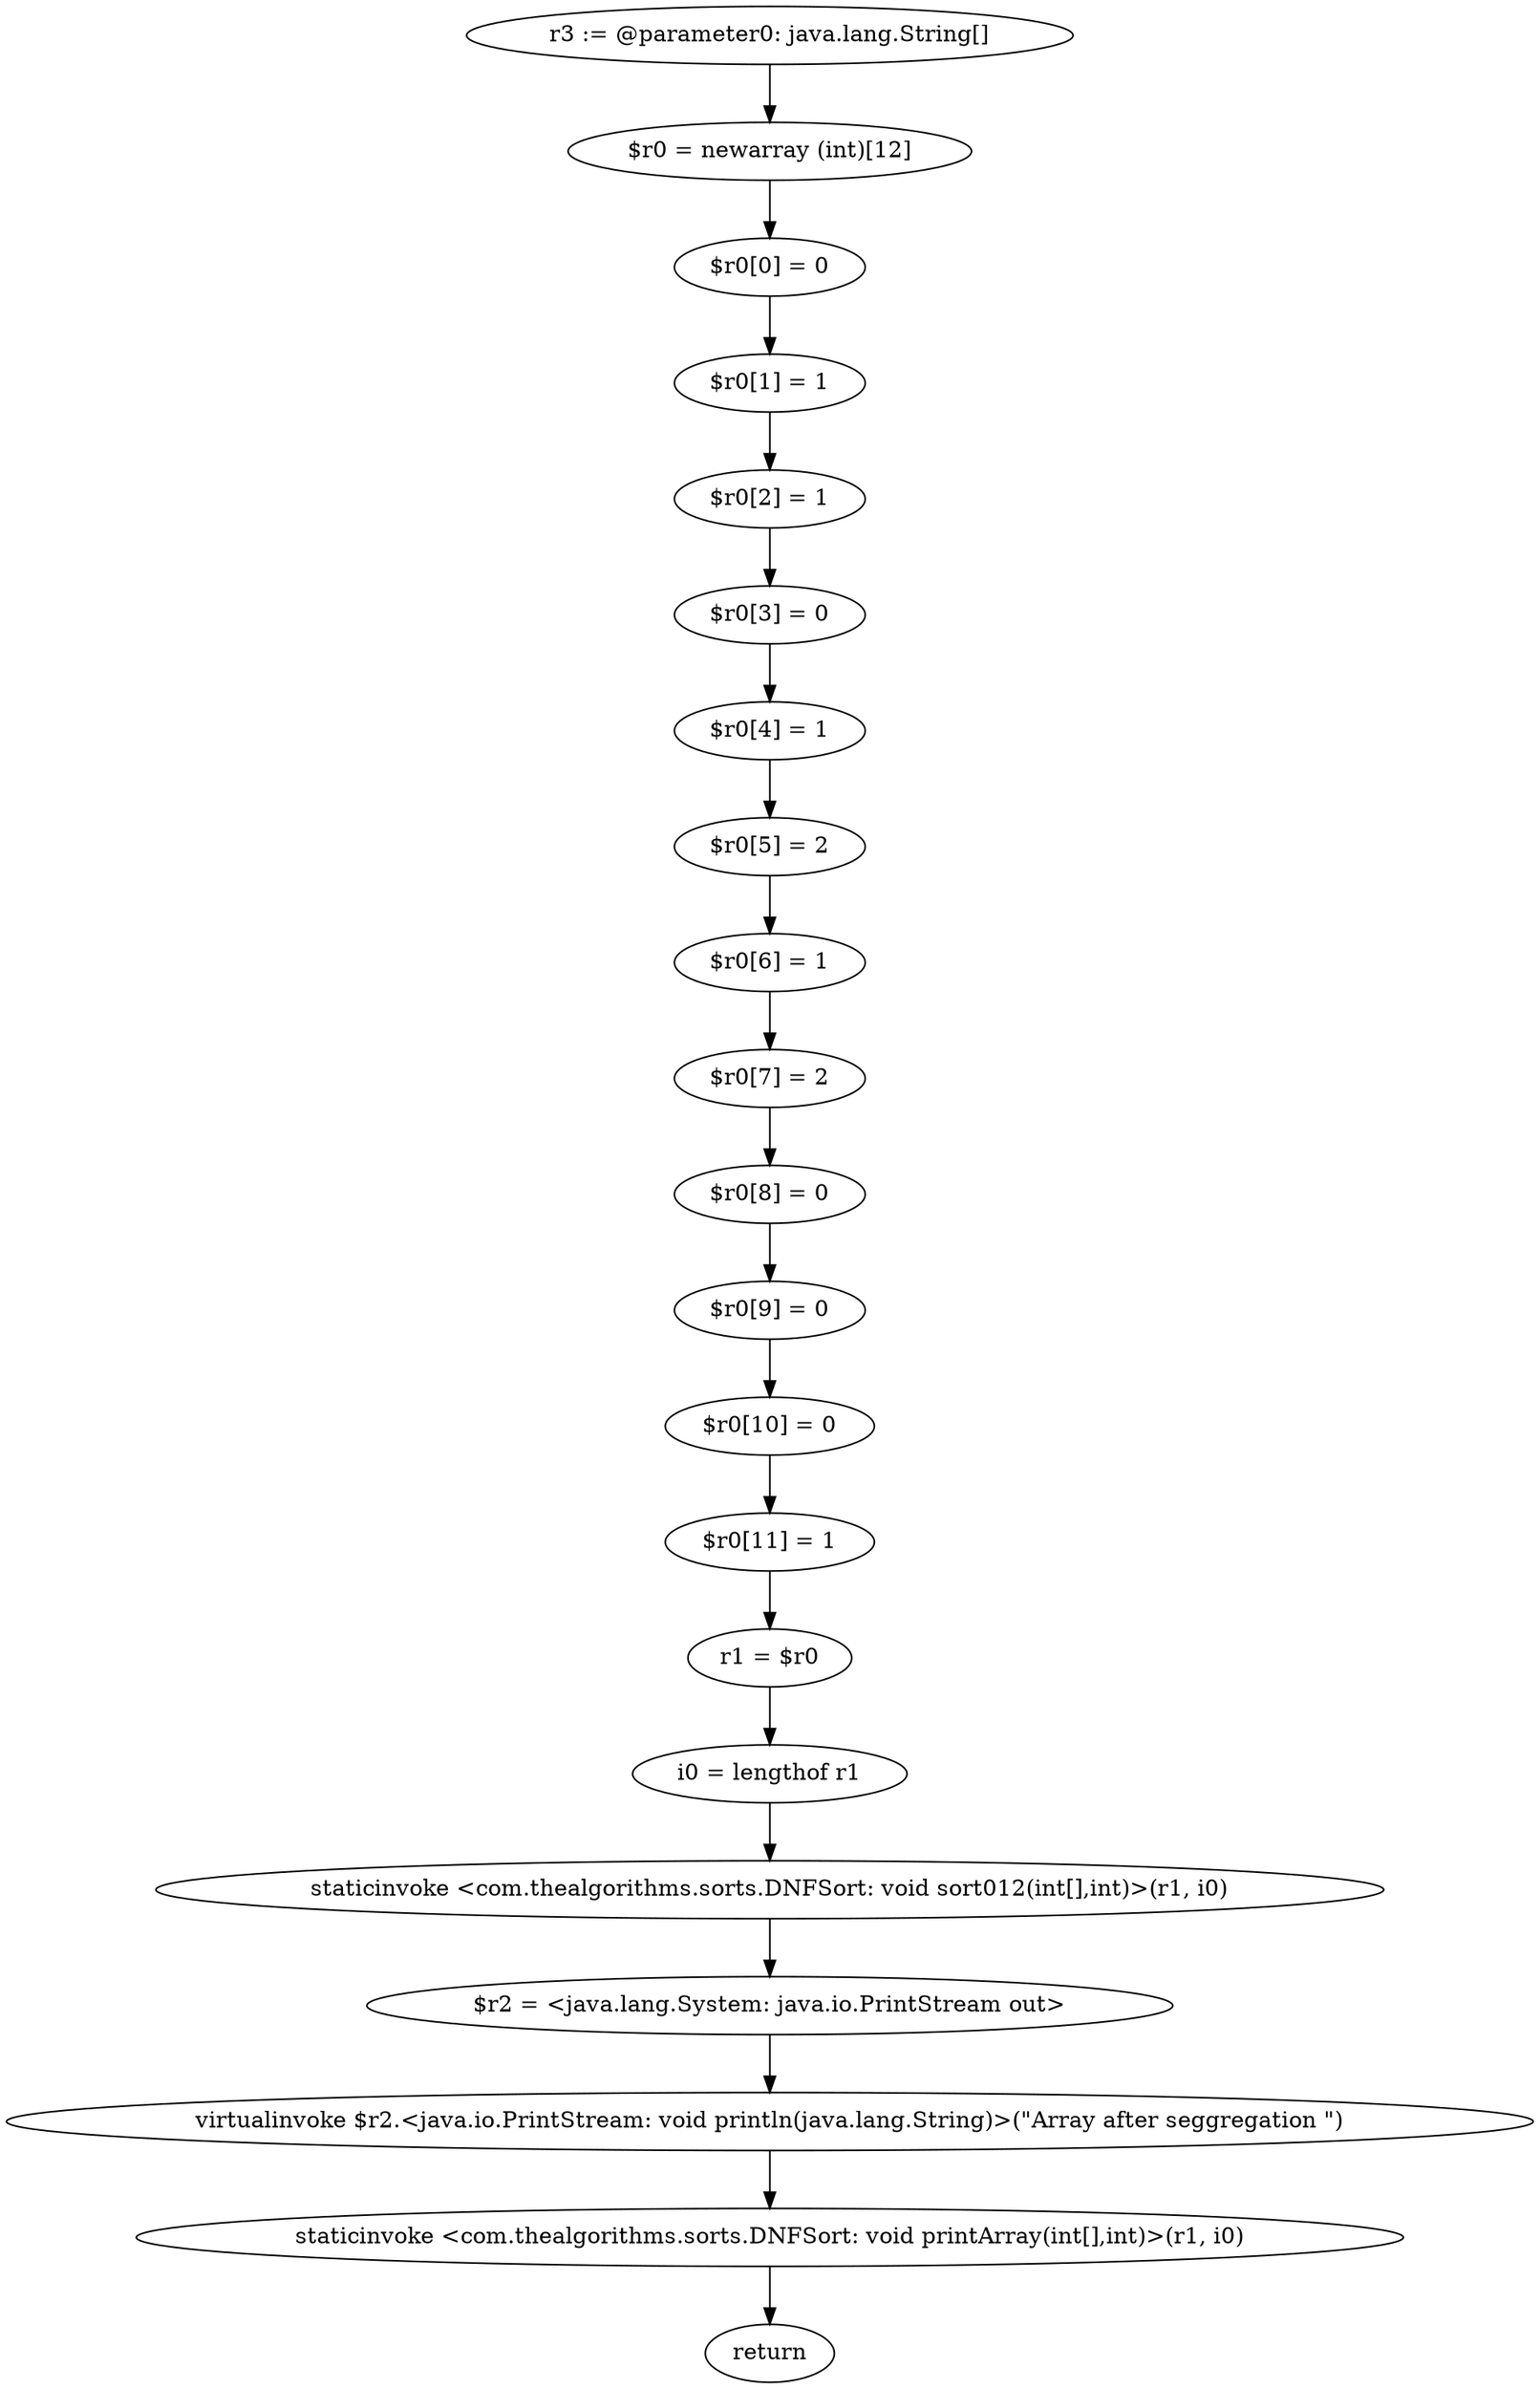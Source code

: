 digraph "unitGraph" {
    "r3 := @parameter0: java.lang.String[]"
    "$r0 = newarray (int)[12]"
    "$r0[0] = 0"
    "$r0[1] = 1"
    "$r0[2] = 1"
    "$r0[3] = 0"
    "$r0[4] = 1"
    "$r0[5] = 2"
    "$r0[6] = 1"
    "$r0[7] = 2"
    "$r0[8] = 0"
    "$r0[9] = 0"
    "$r0[10] = 0"
    "$r0[11] = 1"
    "r1 = $r0"
    "i0 = lengthof r1"
    "staticinvoke <com.thealgorithms.sorts.DNFSort: void sort012(int[],int)>(r1, i0)"
    "$r2 = <java.lang.System: java.io.PrintStream out>"
    "virtualinvoke $r2.<java.io.PrintStream: void println(java.lang.String)>(\"Array after seggregation \")"
    "staticinvoke <com.thealgorithms.sorts.DNFSort: void printArray(int[],int)>(r1, i0)"
    "return"
    "r3 := @parameter0: java.lang.String[]"->"$r0 = newarray (int)[12]";
    "$r0 = newarray (int)[12]"->"$r0[0] = 0";
    "$r0[0] = 0"->"$r0[1] = 1";
    "$r0[1] = 1"->"$r0[2] = 1";
    "$r0[2] = 1"->"$r0[3] = 0";
    "$r0[3] = 0"->"$r0[4] = 1";
    "$r0[4] = 1"->"$r0[5] = 2";
    "$r0[5] = 2"->"$r0[6] = 1";
    "$r0[6] = 1"->"$r0[7] = 2";
    "$r0[7] = 2"->"$r0[8] = 0";
    "$r0[8] = 0"->"$r0[9] = 0";
    "$r0[9] = 0"->"$r0[10] = 0";
    "$r0[10] = 0"->"$r0[11] = 1";
    "$r0[11] = 1"->"r1 = $r0";
    "r1 = $r0"->"i0 = lengthof r1";
    "i0 = lengthof r1"->"staticinvoke <com.thealgorithms.sorts.DNFSort: void sort012(int[],int)>(r1, i0)";
    "staticinvoke <com.thealgorithms.sorts.DNFSort: void sort012(int[],int)>(r1, i0)"->"$r2 = <java.lang.System: java.io.PrintStream out>";
    "$r2 = <java.lang.System: java.io.PrintStream out>"->"virtualinvoke $r2.<java.io.PrintStream: void println(java.lang.String)>(\"Array after seggregation \")";
    "virtualinvoke $r2.<java.io.PrintStream: void println(java.lang.String)>(\"Array after seggregation \")"->"staticinvoke <com.thealgorithms.sorts.DNFSort: void printArray(int[],int)>(r1, i0)";
    "staticinvoke <com.thealgorithms.sorts.DNFSort: void printArray(int[],int)>(r1, i0)"->"return";
}
